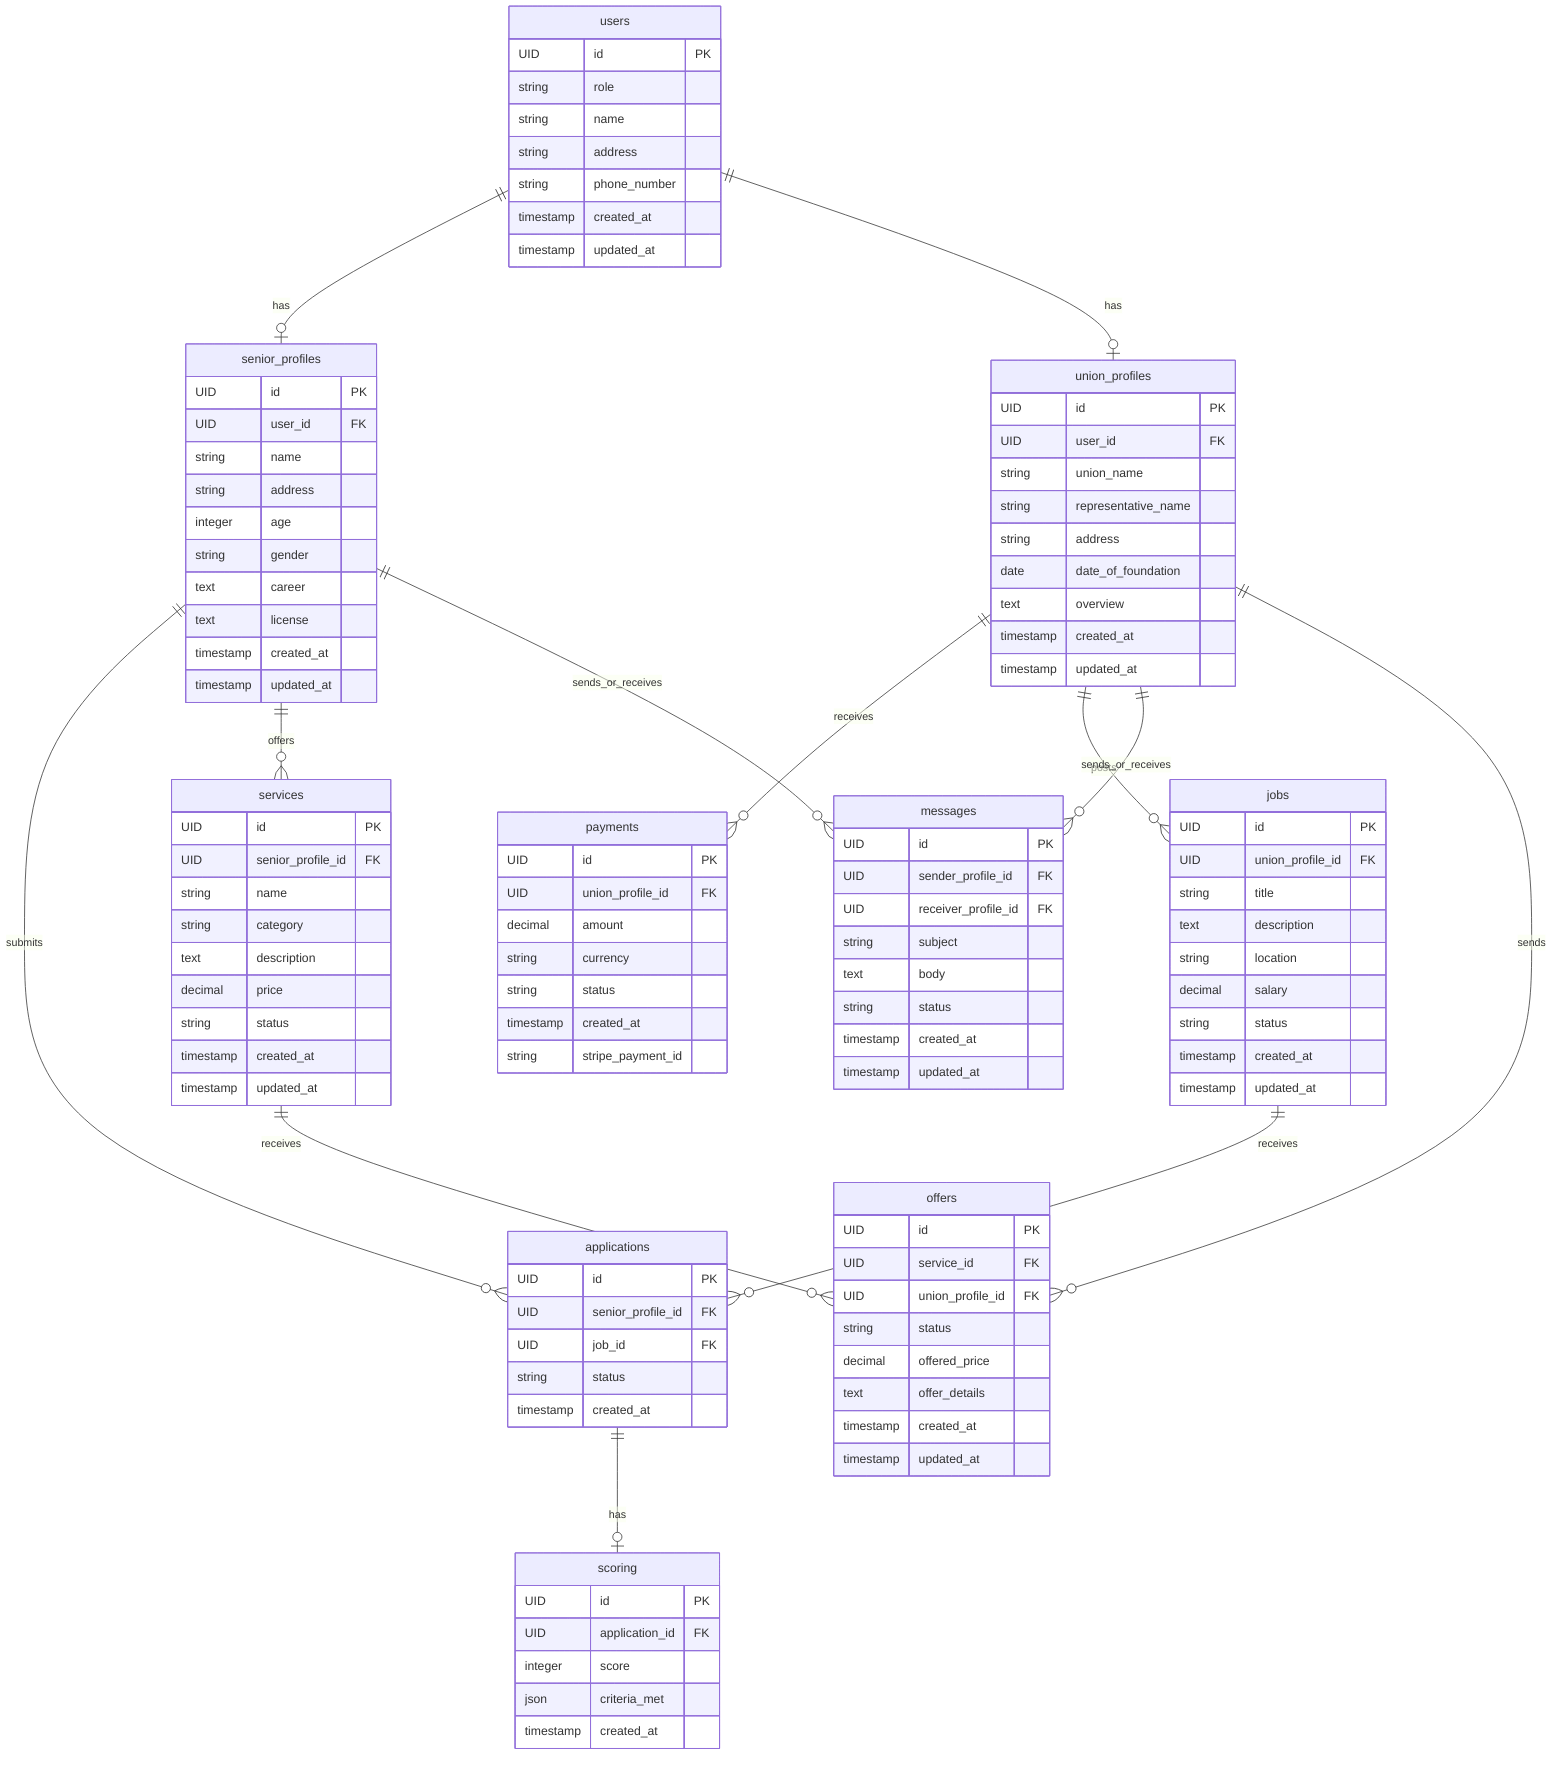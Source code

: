 erDiagram
    users ||--o| senior_profiles : has
    users ||--o| union_profiles : has
    union_profiles ||--o{ payments : receives
    union_profiles ||--o{ jobs : posts
    senior_profiles ||--o{ applications : submits
    jobs ||--o{ applications : receives
    applications ||--o| scoring : has
    senior_profiles ||--o{ services : offers
    senior_profiles ||--o{ messages : sends_or_receives
    union_profiles ||--o{ messages : sends_or_receives
    services ||--o{ offers : receives
    union_profiles ||--o{ offers : sends

    users {
        UID id PK
        string role
        string name
        string address
        string phone_number
        timestamp created_at
        timestamp updated_at
    }

    senior_profiles {
        UID id PK
        UID user_id FK
        string name
        string address
        integer age
        string gender
        text career
        text license
        timestamp created_at
        timestamp updated_at
    }

    union_profiles {
        UID id PK
        UID user_id FK
        string union_name
        string representative_name
        string address
        date date_of_foundation
        text overview
        timestamp created_at
        timestamp updated_at
    }

    payments {
        UID id PK
        UID union_profile_id FK
        decimal amount
        string currency
        string status
        timestamp created_at
        string stripe_payment_id
    }

    jobs {
        UID id PK
        UID union_profile_id FK
        string title
        text description
        string location
        decimal salary
        string status
        timestamp created_at
        timestamp updated_at
    }

    services {
        UID id PK
        UID senior_profile_id FK
        string name
        string category
        text description
        decimal price
        string status
        timestamp created_at
        timestamp updated_at
    }

    offers {
        UID id PK
        UID service_id FK
        UID union_profile_id FK
        string status
        decimal offered_price
        text offer_details
        timestamp created_at
        timestamp updated_at
    }

    applications {
        UID id PK
        UID senior_profile_id FK
        UID job_id FK
        string status
        timestamp created_at
    }

    scoring {
        UID id PK
        UID application_id FK
        integer score
        json criteria_met
        timestamp created_at
    }

    messages {
        UID id PK
        UID sender_profile_id FK
        UID receiver_profile_id FK
        string subject
        text body
        string status
        timestamp created_at
        timestamp updated_at
    }